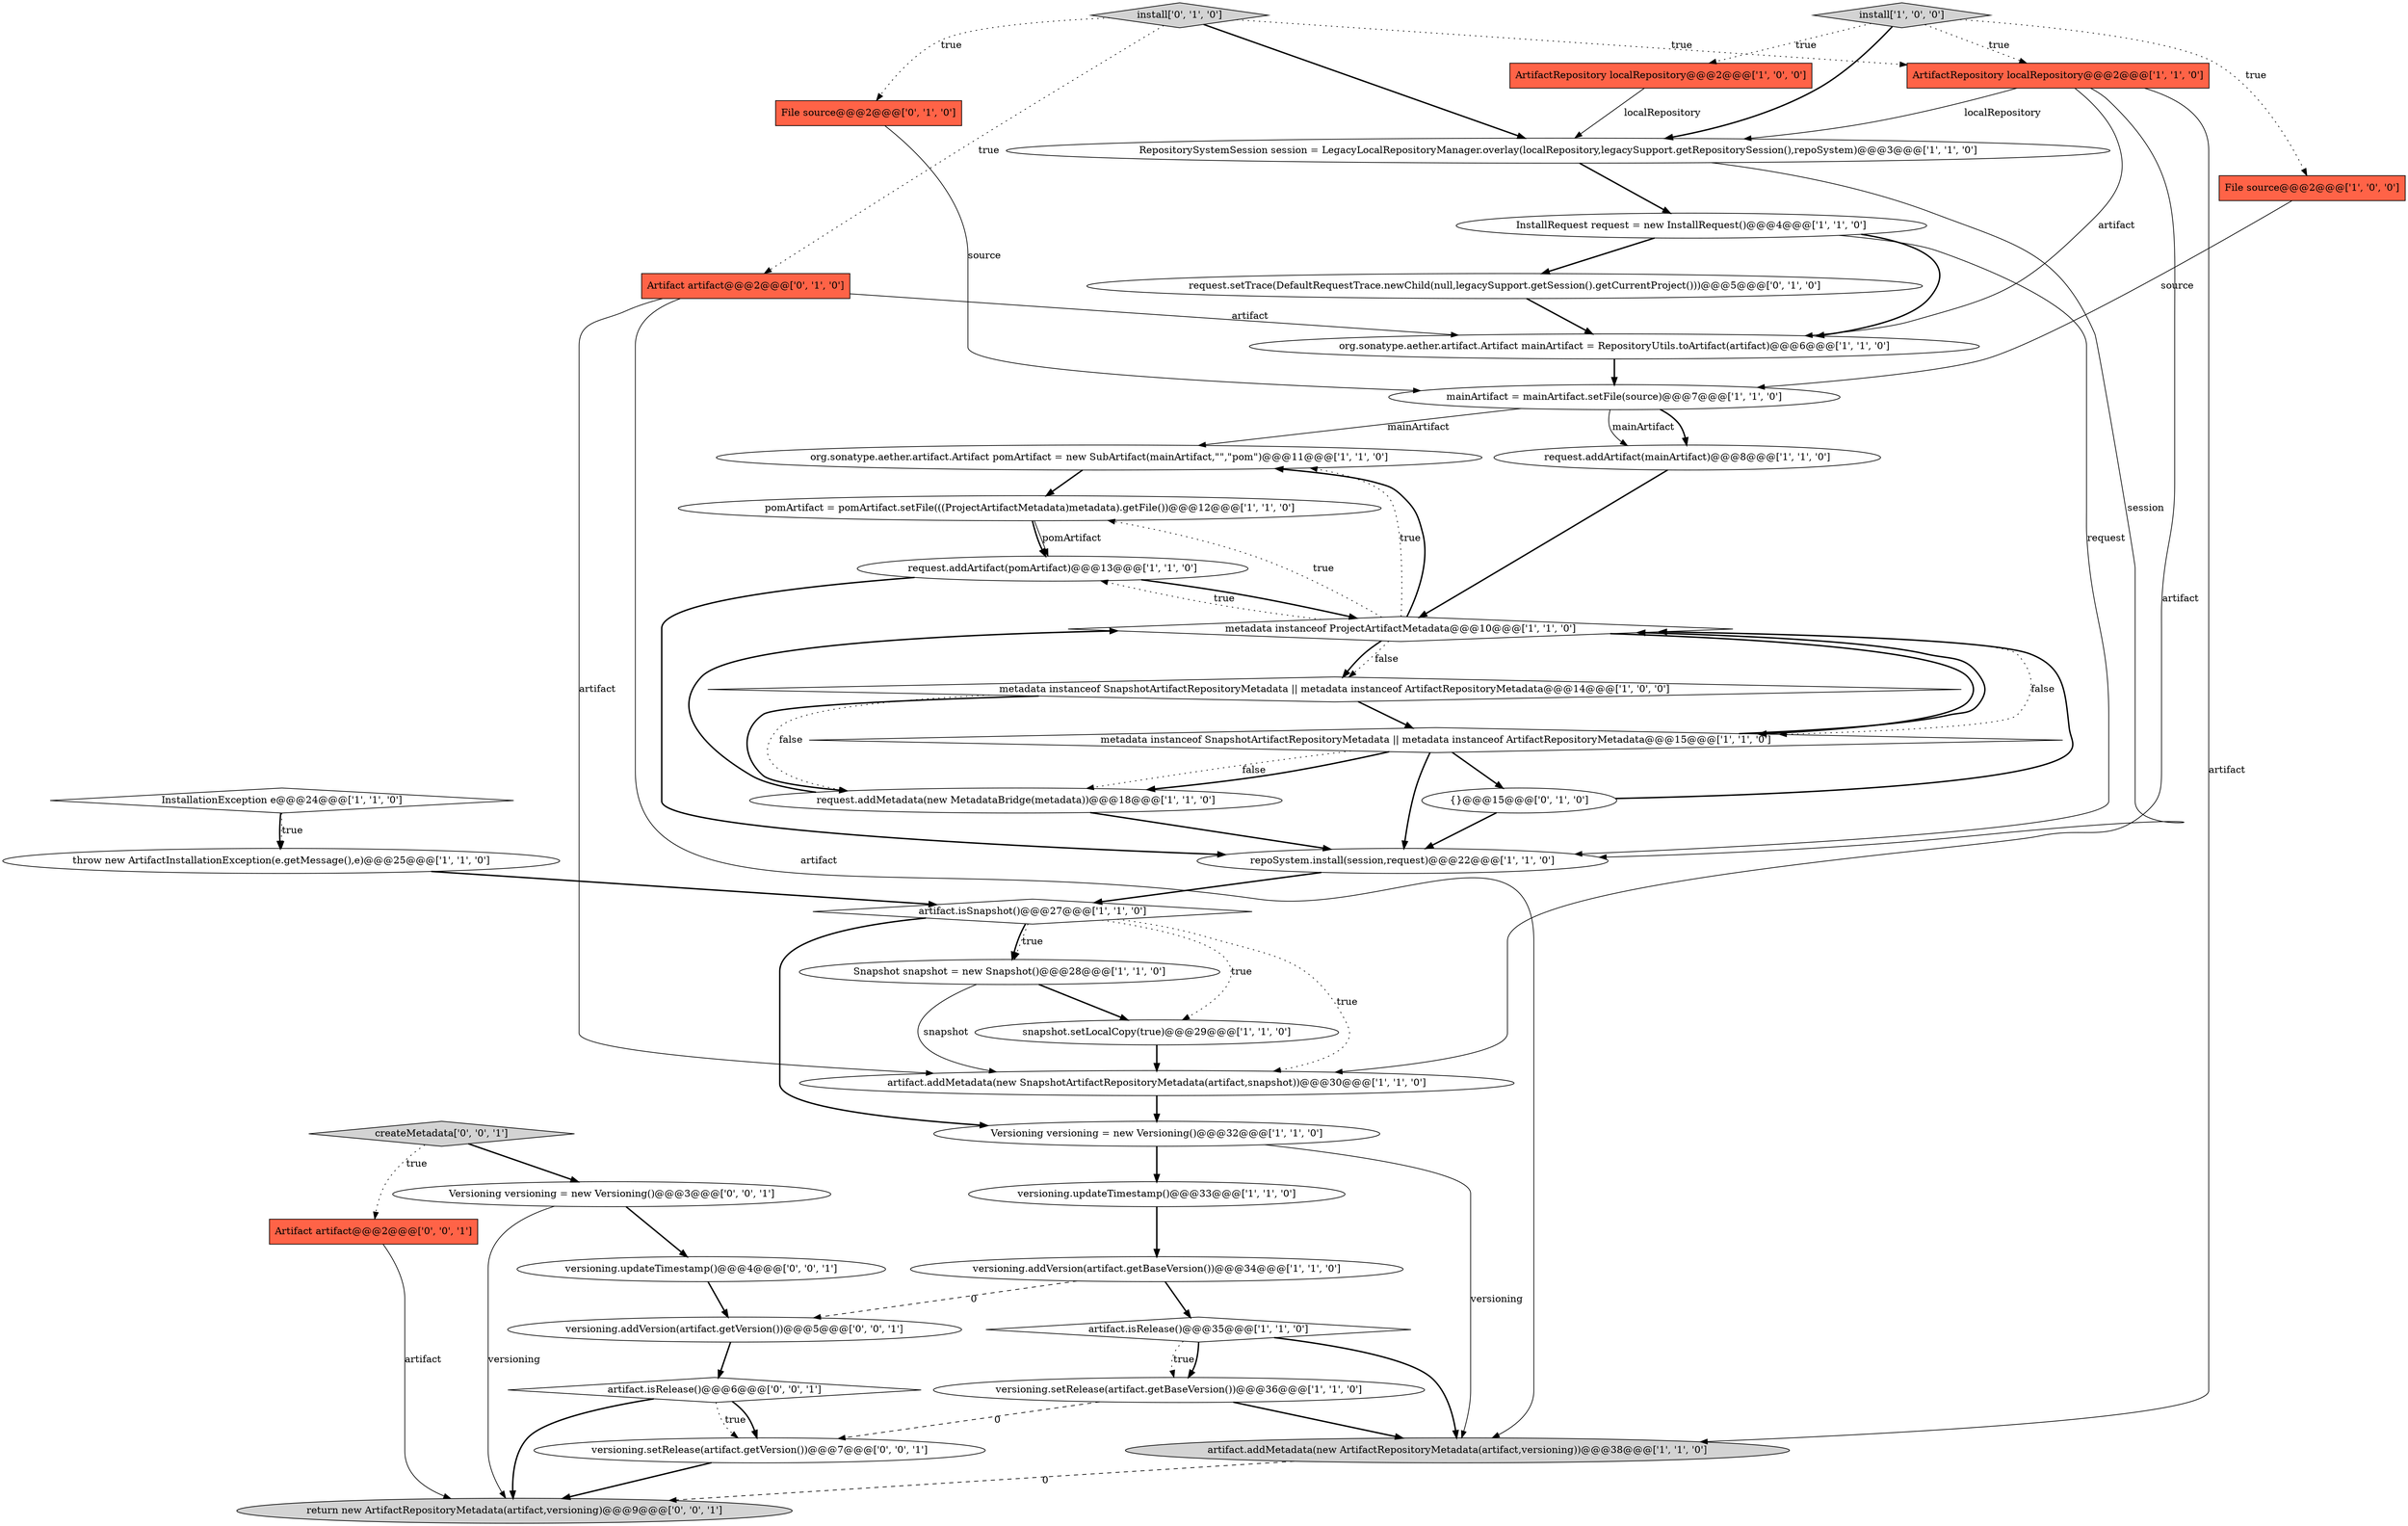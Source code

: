 digraph {
7 [style = filled, label = "Snapshot snapshot = new Snapshot()@@@28@@@['1', '1', '0']", fillcolor = white, shape = ellipse image = "AAA0AAABBB1BBB"];
16 [style = filled, label = "request.addArtifact(pomArtifact)@@@13@@@['1', '1', '0']", fillcolor = white, shape = ellipse image = "AAA0AAABBB1BBB"];
11 [style = filled, label = "install['1', '0', '0']", fillcolor = lightgray, shape = diamond image = "AAA0AAABBB1BBB"];
5 [style = filled, label = "RepositorySystemSession session = LegacyLocalRepositoryManager.overlay(localRepository,legacySupport.getRepositorySession(),repoSystem)@@@3@@@['1', '1', '0']", fillcolor = white, shape = ellipse image = "AAA0AAABBB1BBB"];
37 [style = filled, label = "Artifact artifact@@@2@@@['0', '0', '1']", fillcolor = tomato, shape = box image = "AAA0AAABBB3BBB"];
31 [style = filled, label = "request.setTrace(DefaultRequestTrace.newChild(null,legacySupport.getSession().getCurrentProject()))@@@5@@@['0', '1', '0']", fillcolor = white, shape = ellipse image = "AAA1AAABBB2BBB"];
40 [style = filled, label = "versioning.addVersion(artifact.getVersion())@@@5@@@['0', '0', '1']", fillcolor = white, shape = ellipse image = "AAA0AAABBB3BBB"];
3 [style = filled, label = "metadata instanceof ProjectArtifactMetadata@@@10@@@['1', '1', '0']", fillcolor = white, shape = diamond image = "AAA0AAABBB1BBB"];
2 [style = filled, label = "versioning.setRelease(artifact.getBaseVersion())@@@36@@@['1', '1', '0']", fillcolor = white, shape = ellipse image = "AAA0AAABBB1BBB"];
34 [style = filled, label = "versioning.updateTimestamp()@@@4@@@['0', '0', '1']", fillcolor = white, shape = ellipse image = "AAA0AAABBB3BBB"];
15 [style = filled, label = "mainArtifact = mainArtifact.setFile(source)@@@7@@@['1', '1', '0']", fillcolor = white, shape = ellipse image = "AAA0AAABBB1BBB"];
25 [style = filled, label = "versioning.updateTimestamp()@@@33@@@['1', '1', '0']", fillcolor = white, shape = ellipse image = "AAA0AAABBB1BBB"];
29 [style = filled, label = "{}@@@15@@@['0', '1', '0']", fillcolor = white, shape = ellipse image = "AAA0AAABBB2BBB"];
14 [style = filled, label = "artifact.isRelease()@@@35@@@['1', '1', '0']", fillcolor = white, shape = diamond image = "AAA0AAABBB1BBB"];
17 [style = filled, label = "org.sonatype.aether.artifact.Artifact pomArtifact = new SubArtifact(mainArtifact,\"\",\"pom\")@@@11@@@['1', '1', '0']", fillcolor = white, shape = ellipse image = "AAA0AAABBB1BBB"];
39 [style = filled, label = "artifact.isRelease()@@@6@@@['0', '0', '1']", fillcolor = white, shape = diamond image = "AAA0AAABBB3BBB"];
4 [style = filled, label = "pomArtifact = pomArtifact.setFile(((ProjectArtifactMetadata)metadata).getFile())@@@12@@@['1', '1', '0']", fillcolor = white, shape = ellipse image = "AAA0AAABBB1BBB"];
21 [style = filled, label = "request.addArtifact(mainArtifact)@@@8@@@['1', '1', '0']", fillcolor = white, shape = ellipse image = "AAA0AAABBB1BBB"];
28 [style = filled, label = "artifact.isSnapshot()@@@27@@@['1', '1', '0']", fillcolor = white, shape = diamond image = "AAA0AAABBB1BBB"];
38 [style = filled, label = "versioning.setRelease(artifact.getVersion())@@@7@@@['0', '0', '1']", fillcolor = white, shape = ellipse image = "AAA0AAABBB3BBB"];
33 [style = filled, label = "install['0', '1', '0']", fillcolor = lightgray, shape = diamond image = "AAA0AAABBB2BBB"];
6 [style = filled, label = "org.sonatype.aether.artifact.Artifact mainArtifact = RepositoryUtils.toArtifact(artifact)@@@6@@@['1', '1', '0']", fillcolor = white, shape = ellipse image = "AAA0AAABBB1BBB"];
12 [style = filled, label = "artifact.addMetadata(new ArtifactRepositoryMetadata(artifact,versioning))@@@38@@@['1', '1', '0']", fillcolor = lightgray, shape = ellipse image = "AAA0AAABBB1BBB"];
9 [style = filled, label = "snapshot.setLocalCopy(true)@@@29@@@['1', '1', '0']", fillcolor = white, shape = ellipse image = "AAA0AAABBB1BBB"];
30 [style = filled, label = "File source@@@2@@@['0', '1', '0']", fillcolor = tomato, shape = box image = "AAA0AAABBB2BBB"];
13 [style = filled, label = "File source@@@2@@@['1', '0', '0']", fillcolor = tomato, shape = box image = "AAA0AAABBB1BBB"];
36 [style = filled, label = "return new ArtifactRepositoryMetadata(artifact,versioning)@@@9@@@['0', '0', '1']", fillcolor = lightgray, shape = ellipse image = "AAA0AAABBB3BBB"];
18 [style = filled, label = "metadata instanceof SnapshotArtifactRepositoryMetadata || metadata instanceof ArtifactRepositoryMetadata@@@15@@@['1', '1', '0']", fillcolor = white, shape = diamond image = "AAA0AAABBB1BBB"];
8 [style = filled, label = "throw new ArtifactInstallationException(e.getMessage(),e)@@@25@@@['1', '1', '0']", fillcolor = white, shape = ellipse image = "AAA0AAABBB1BBB"];
26 [style = filled, label = "InstallationException e@@@24@@@['1', '1', '0']", fillcolor = white, shape = diamond image = "AAA0AAABBB1BBB"];
10 [style = filled, label = "metadata instanceof SnapshotArtifactRepositoryMetadata || metadata instanceof ArtifactRepositoryMetadata@@@14@@@['1', '0', '0']", fillcolor = white, shape = diamond image = "AAA0AAABBB1BBB"];
27 [style = filled, label = "ArtifactRepository localRepository@@@2@@@['1', '1', '0']", fillcolor = tomato, shape = box image = "AAA0AAABBB1BBB"];
24 [style = filled, label = "request.addMetadata(new MetadataBridge(metadata))@@@18@@@['1', '1', '0']", fillcolor = white, shape = ellipse image = "AAA0AAABBB1BBB"];
35 [style = filled, label = "Versioning versioning = new Versioning()@@@3@@@['0', '0', '1']", fillcolor = white, shape = ellipse image = "AAA0AAABBB3BBB"];
0 [style = filled, label = "InstallRequest request = new InstallRequest()@@@4@@@['1', '1', '0']", fillcolor = white, shape = ellipse image = "AAA0AAABBB1BBB"];
41 [style = filled, label = "createMetadata['0', '0', '1']", fillcolor = lightgray, shape = diamond image = "AAA0AAABBB3BBB"];
1 [style = filled, label = "versioning.addVersion(artifact.getBaseVersion())@@@34@@@['1', '1', '0']", fillcolor = white, shape = ellipse image = "AAA0AAABBB1BBB"];
20 [style = filled, label = "Versioning versioning = new Versioning()@@@32@@@['1', '1', '0']", fillcolor = white, shape = ellipse image = "AAA0AAABBB1BBB"];
23 [style = filled, label = "ArtifactRepository localRepository@@@2@@@['1', '0', '0']", fillcolor = tomato, shape = box image = "AAA0AAABBB1BBB"];
19 [style = filled, label = "artifact.addMetadata(new SnapshotArtifactRepositoryMetadata(artifact,snapshot))@@@30@@@['1', '1', '0']", fillcolor = white, shape = ellipse image = "AAA0AAABBB1BBB"];
32 [style = filled, label = "Artifact artifact@@@2@@@['0', '1', '0']", fillcolor = tomato, shape = box image = "AAA0AAABBB2BBB"];
22 [style = filled, label = "repoSystem.install(session,request)@@@22@@@['1', '1', '0']", fillcolor = white, shape = ellipse image = "AAA0AAABBB1BBB"];
15->17 [style = solid, label="mainArtifact"];
11->23 [style = dotted, label="true"];
3->10 [style = bold, label=""];
21->3 [style = bold, label=""];
38->36 [style = bold, label=""];
12->36 [style = dashed, label="0"];
10->24 [style = bold, label=""];
39->38 [style = dotted, label="true"];
33->32 [style = dotted, label="true"];
3->17 [style = dotted, label="true"];
41->35 [style = bold, label=""];
25->1 [style = bold, label=""];
10->18 [style = bold, label=""];
20->25 [style = bold, label=""];
17->4 [style = bold, label=""];
3->17 [style = bold, label=""];
31->6 [style = bold, label=""];
22->28 [style = bold, label=""];
13->15 [style = solid, label="source"];
40->39 [style = bold, label=""];
35->34 [style = bold, label=""];
3->16 [style = dotted, label="true"];
18->24 [style = dotted, label="false"];
32->12 [style = solid, label="artifact"];
20->12 [style = solid, label="versioning"];
6->15 [style = bold, label=""];
7->9 [style = bold, label=""];
15->21 [style = bold, label=""];
0->22 [style = solid, label="request"];
3->18 [style = bold, label=""];
1->14 [style = bold, label=""];
23->5 [style = solid, label="localRepository"];
39->36 [style = bold, label=""];
33->30 [style = dotted, label="true"];
11->27 [style = dotted, label="true"];
4->16 [style = solid, label="pomArtifact"];
14->2 [style = dotted, label="true"];
27->12 [style = solid, label="artifact"];
27->6 [style = solid, label="artifact"];
32->19 [style = solid, label="artifact"];
18->29 [style = bold, label=""];
3->18 [style = dotted, label="false"];
2->38 [style = dashed, label="0"];
0->6 [style = bold, label=""];
33->5 [style = bold, label=""];
9->19 [style = bold, label=""];
27->19 [style = solid, label="artifact"];
26->8 [style = bold, label=""];
29->3 [style = bold, label=""];
4->16 [style = bold, label=""];
18->22 [style = bold, label=""];
28->20 [style = bold, label=""];
27->5 [style = solid, label="localRepository"];
14->12 [style = bold, label=""];
16->22 [style = bold, label=""];
7->19 [style = solid, label="snapshot"];
28->19 [style = dotted, label="true"];
3->4 [style = dotted, label="true"];
16->3 [style = bold, label=""];
41->37 [style = dotted, label="true"];
24->3 [style = bold, label=""];
5->22 [style = solid, label="session"];
14->2 [style = bold, label=""];
10->24 [style = dotted, label="false"];
11->13 [style = dotted, label="true"];
11->5 [style = bold, label=""];
18->3 [style = bold, label=""];
28->7 [style = bold, label=""];
37->36 [style = solid, label="artifact"];
18->24 [style = bold, label=""];
19->20 [style = bold, label=""];
26->8 [style = dotted, label="true"];
28->7 [style = dotted, label="true"];
39->38 [style = bold, label=""];
35->36 [style = solid, label="versioning"];
34->40 [style = bold, label=""];
24->22 [style = bold, label=""];
0->31 [style = bold, label=""];
5->0 [style = bold, label=""];
15->21 [style = solid, label="mainArtifact"];
3->10 [style = dotted, label="false"];
8->28 [style = bold, label=""];
29->22 [style = bold, label=""];
30->15 [style = solid, label="source"];
32->6 [style = solid, label="artifact"];
1->40 [style = dashed, label="0"];
28->9 [style = dotted, label="true"];
2->12 [style = bold, label=""];
33->27 [style = dotted, label="true"];
}
